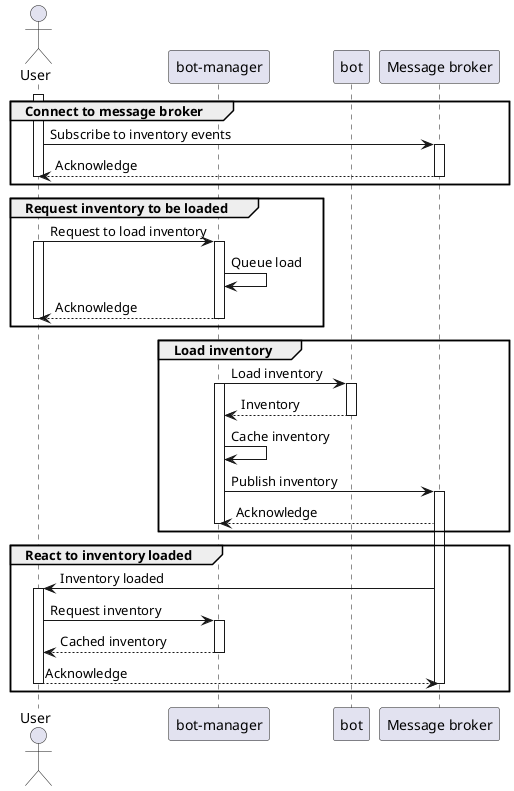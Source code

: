 @startuml Loading inventory

actor User as user

participant "bot-manager" as bot_manager
participant "bot" as bot
participant "Message broker" as message_broker

group Connect to message broker
  activate user
  user -> message_broker: Subscribe to inventory events
  activate message_broker
  message_broker --> user: Acknowledge
  deactivate message_broker
  deactivate user
end

group Request inventory to be loaded
  user -> bot_manager: Request to load inventory
  activate user
  activate bot_manager
  bot_manager -> bot_manager: Queue load
  bot_manager --> user: Acknowledge
  deactivate bot_manager
  deactivate user
end

group Load inventory
  bot_manager -> bot: Load inventory
  activate bot
  activate bot_manager
  bot --> bot_manager: Inventory
  deactivate bot
  bot_manager -> bot_manager: Cache inventory
  bot_manager -> message_broker: Publish inventory
  activate message_broker
  message_broker --> bot_manager: Acknowledge
  deactivate bot_manager
end

group React to inventory loaded
  message_broker -> user: Inventory loaded
  activate user
  user -> bot_manager: Request inventory
  activate bot_manager
  bot_manager --> user: Cached inventory
  deactivate bot_manager
  user --> message_broker: Acknowledge
  deactivate message_broker
  deactivate user
end

@enduml